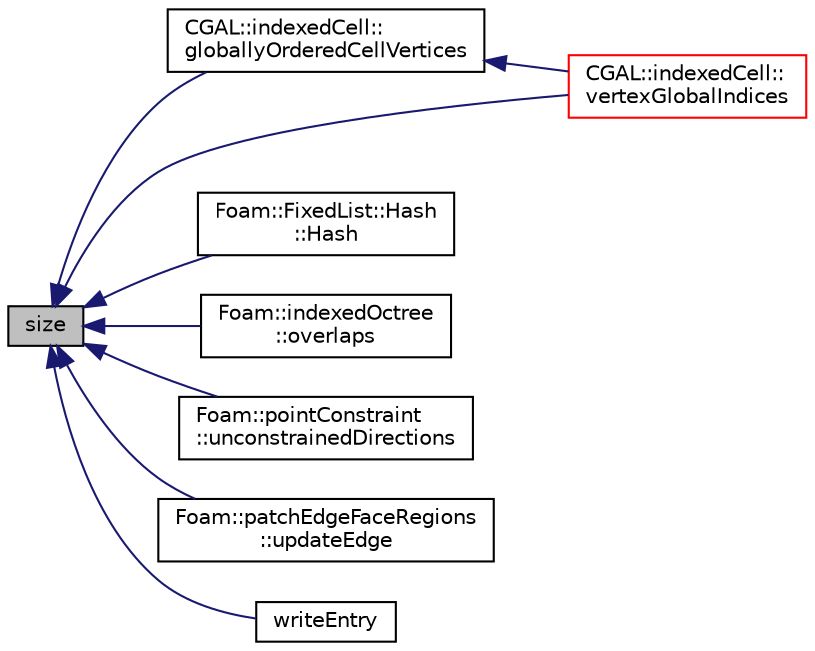 digraph "size"
{
  bgcolor="transparent";
  edge [fontname="Helvetica",fontsize="10",labelfontname="Helvetica",labelfontsize="10"];
  node [fontname="Helvetica",fontsize="10",shape=record];
  rankdir="LR";
  Node1 [label="size",height=0.2,width=0.4,color="black", fillcolor="grey75", style="filled", fontcolor="black"];
  Node1 -> Node2 [dir="back",color="midnightblue",fontsize="10",style="solid",fontname="Helvetica"];
  Node2 [label="CGAL::indexedCell::\lgloballyOrderedCellVertices",height=0.2,width=0.4,color="black",URL="$a01066.html#aa2b547cd4bfa8695aa99025967f589dc",tooltip="Using the globalIndex object, return a list of four vertices with. "];
  Node2 -> Node3 [dir="back",color="midnightblue",fontsize="10",style="solid",fontname="Helvetica"];
  Node3 [label="CGAL::indexedCell::\lvertexGlobalIndices",height=0.2,width=0.4,color="red",URL="$a01066.html#aa992f27590f06b05848afcd2c0e00a76",tooltip="Using the globalIndex object, return a list of four (sorted) global. "];
  Node1 -> Node4 [dir="back",color="midnightblue",fontsize="10",style="solid",fontname="Helvetica"];
  Node4 [label="Foam::FixedList::Hash\l::Hash",height=0.2,width=0.4,color="black",URL="$a00979.html#a7d97a81e3e1f24c0b1785ac1c1d193e8"];
  Node1 -> Node5 [dir="back",color="midnightblue",fontsize="10",style="solid",fontname="Helvetica"];
  Node5 [label="Foam::indexedOctree\l::overlaps",height=0.2,width=0.4,color="black",URL="$a01069.html#a4ca2bef7dbdb103c2f7f02e34e28b967",tooltip="Helper: does bb intersect a sphere around sample? Or is any. "];
  Node1 -> Node6 [dir="back",color="midnightblue",fontsize="10",style="solid",fontname="Helvetica"];
  Node6 [label="Foam::pointConstraint\l::unconstrainedDirections",height=0.2,width=0.4,color="black",URL="$a01908.html#a5dd14d9e32b417425fbc9b62a1e90600",tooltip="Return the accumulated unconstrained directions. Directions. "];
  Node1 -> Node7 [dir="back",color="midnightblue",fontsize="10",style="solid",fontname="Helvetica"];
  Node7 [label="Foam::patchEdgeFaceRegions\l::updateEdge",height=0.2,width=0.4,color="black",URL="$a01830.html#afb979015164183b250c0c69790e2b632",tooltip="New information for edge (from e.g. coupled edge) "];
  Node1 -> Node3 [dir="back",color="midnightblue",fontsize="10",style="solid",fontname="Helvetica"];
  Node1 -> Node8 [dir="back",color="midnightblue",fontsize="10",style="solid",fontname="Helvetica"];
  Node8 [label="writeEntry",height=0.2,width=0.4,color="black",URL="$a00834.html#a7bd1878bce81bf4174dea56840d4a007",tooltip="Write the FixedList as a dictionary entry with keyword. "];
}
